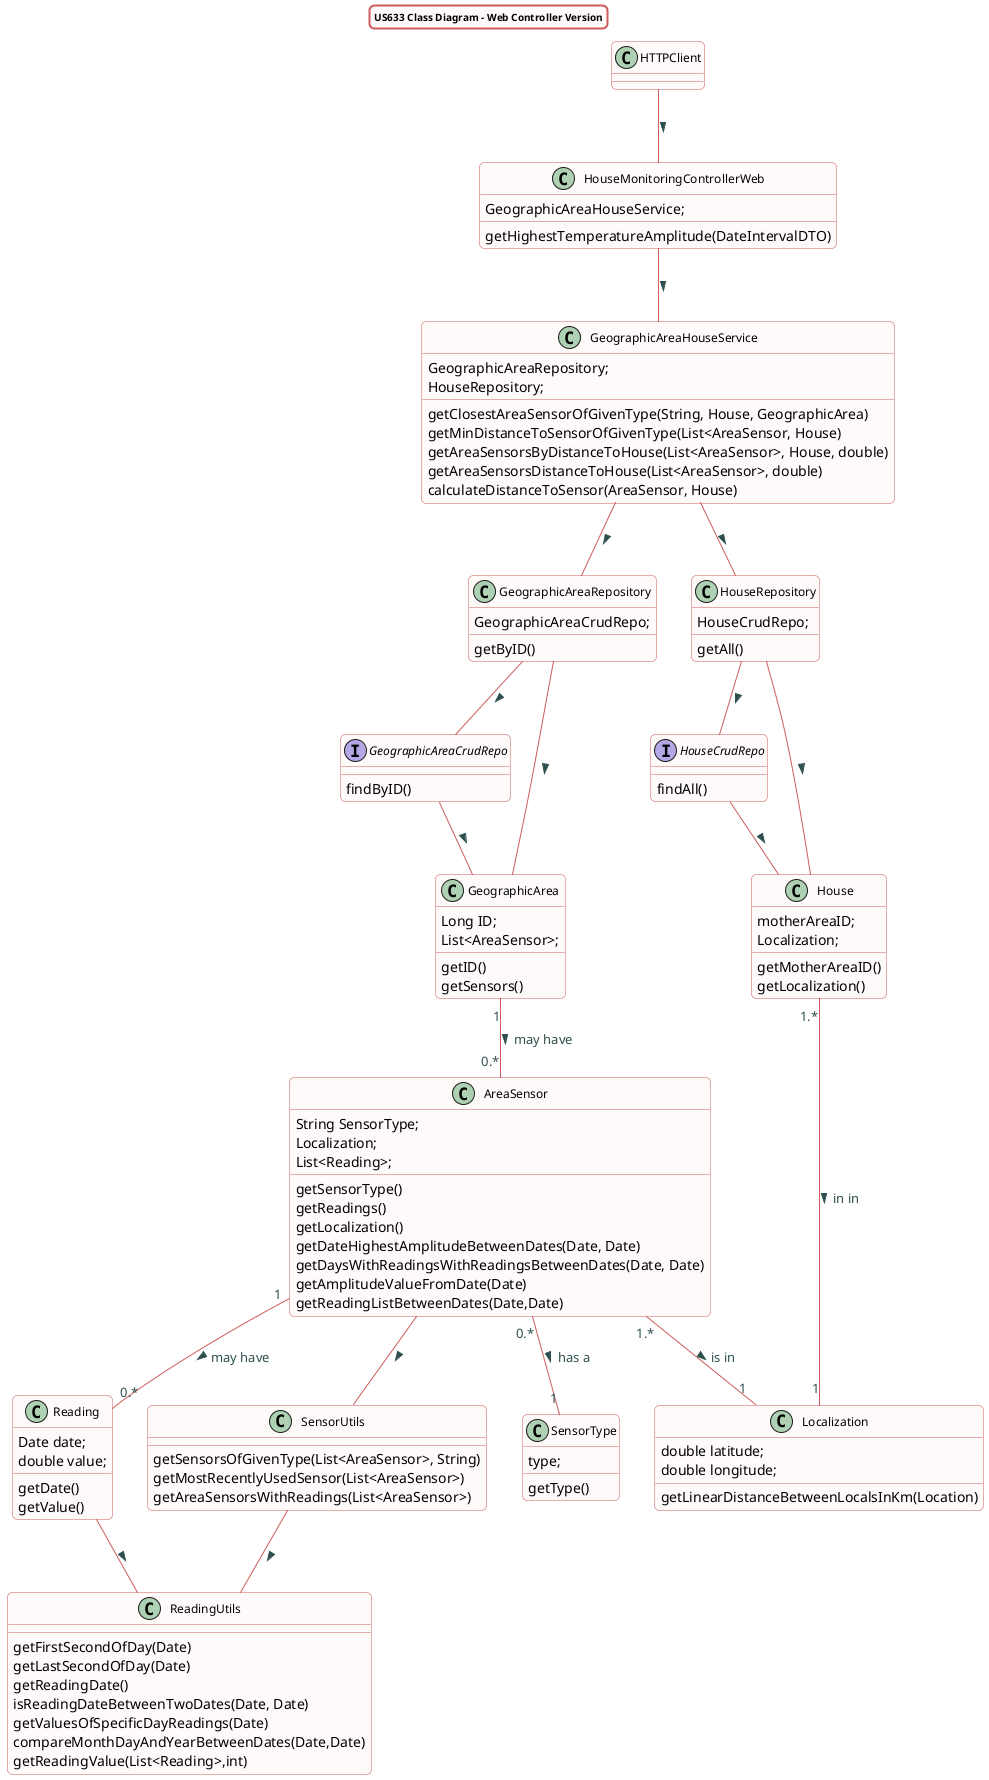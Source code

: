 @startuml
title US633 Class Diagram - Web Controller Version

skinparam titleBorderRoundCorner 10
skinparam titleBorderThickness 2
skinparam titleBorderColor indianred
skinparam titleBackgroundColor Snow
skinparam FontName quicksand
skinparam titleFontSize 10
skinparam roundcorner 10


skinparam class {
 BorderColor indianred
 BackgroundColor indianred
 BackgroundColor Snow
  roundcorner 10
  ArrowFontName Verdana
  ArrowColor indianred
  ArrowFontColor darkslategrey
  FontSize 12
}



HTTPClient -- HouseMonitoringControllerWeb : >
HouseMonitoringControllerWeb -- GeographicAreaHouseService : >
GeographicAreaHouseService -- GeographicAreaRepository : >
GeographicAreaRepository -- GeographicAreaCrudRepo : >
GeographicAreaRepository -- GeographicArea : >
GeographicAreaCrudRepo -- GeographicArea : >
GeographicAreaHouseService -- HouseRepository : >
HouseRepository -- HouseCrudRepo : >
HouseRepository -- House : >
HouseCrudRepo -- House : >
GeographicArea "1" -- "0.*" AreaSensor : may have >
House"1.*" -- "1" Localization : in in >
AreaSensor"1.*" -- "1" Localization : is in >
AreaSensor "1" -- "0.*" Reading : may have >
AreaSensor -- SensorUtils : >
AreaSensor"0.*" -- "1"SensorType : has a >
Reading -- ReadingUtils : >
SensorUtils -- ReadingUtils : >

class HouseMonitoringControllerWeb {
GeographicAreaHouseService;
getHighestTemperatureAmplitude(DateIntervalDTO)
}

class GeographicAreaHouseService{
GeographicAreaRepository;
HouseRepository;
getClosestAreaSensorOfGivenType(String, House, GeographicArea)
getMinDistanceToSensorOfGivenType(List<AreaSensor, House)
getAreaSensorsByDistanceToHouse(List<AreaSensor>, House, double)
getAreaSensorsDistanceToHouse(List<AreaSensor>, double)
calculateDistanceToSensor(AreaSensor, House)
}

class House{
motherAreaID;
Localization;
getMotherAreaID()
getLocalization()
}

class GeographicArea{
Long ID;
List<AreaSensor>;
getID()
getSensors()
}

class SensorUtils{
getSensorsOfGivenType(List<AreaSensor>, String)
getMostRecentlyUsedSensor(List<AreaSensor>)
getAreaSensorsWithReadings(List<AreaSensor>)
}

class AreaSensor{
String SensorType;
Localization;
List<Reading>;
getSensorType()
getReadings()
getLocalization()
getDateHighestAmplitudeBetweenDates(Date, Date)
getDaysWithReadingsWithReadingsBetweenDates(Date, Date)
getAmplitudeValueFromDate(Date)
getReadingListBetweenDates(Date,Date)
}

class SensorType{
type;
getType()
}

class Localization{
double latitude;
double longitude;
getLinearDistanceBetweenLocalsInKm(Location)
}

class ReadingUtils{
getFirstSecondOfDay(Date)
getLastSecondOfDay(Date)
getReadingDate()
isReadingDateBetweenTwoDates(Date, Date)
getValuesOfSpecificDayReadings(Date)
compareMonthDayAndYearBetweenDates(Date,Date)
getReadingValue(List<Reading>,int)
}

class Reading{
Date date;
double value;
getDate()
getValue()
}

class GeographicAreaRepository{
GeographicAreaCrudRepo;
getByID()
}

Interface GeographicAreaCrudRepo{
findByID()
}

class HouseRepository{
HouseCrudRepo;
getAll()
}

Interface HouseCrudRepo{
findAll()
}




@enduml